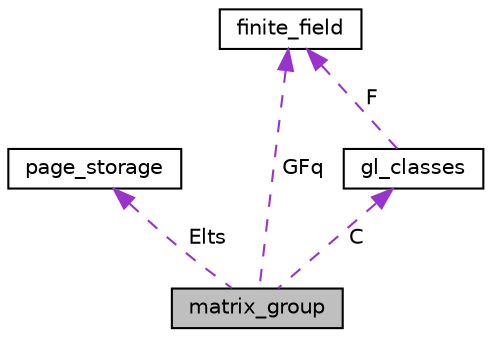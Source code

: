 digraph "matrix_group"
{
  edge [fontname="Helvetica",fontsize="10",labelfontname="Helvetica",labelfontsize="10"];
  node [fontname="Helvetica",fontsize="10",shape=record];
  Node1 [label="matrix_group",height=0.2,width=0.4,color="black", fillcolor="grey75", style="filled", fontcolor="black"];
  Node2 -> Node1 [dir="back",color="darkorchid3",fontsize="10",style="dashed",label=" Elts" ,fontname="Helvetica"];
  Node2 [label="page_storage",height=0.2,width=0.4,color="black", fillcolor="white", style="filled",URL="$dc/d72/classpage__storage.html"];
  Node3 -> Node1 [dir="back",color="darkorchid3",fontsize="10",style="dashed",label=" C" ,fontname="Helvetica"];
  Node3 [label="gl_classes",height=0.2,width=0.4,color="black", fillcolor="white", style="filled",URL="$d6/dab/classgl__classes.html"];
  Node4 -> Node3 [dir="back",color="darkorchid3",fontsize="10",style="dashed",label=" F" ,fontname="Helvetica"];
  Node4 [label="finite_field",height=0.2,width=0.4,color="black", fillcolor="white", style="filled",URL="$df/d5a/classfinite__field.html"];
  Node4 -> Node1 [dir="back",color="darkorchid3",fontsize="10",style="dashed",label=" GFq" ,fontname="Helvetica"];
}
